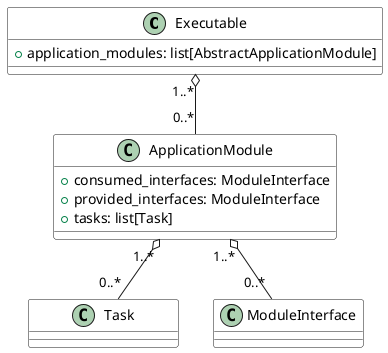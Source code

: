 @startuml cac-overview
skinparam MinClassWidth 150
skinparam  class {
    BackgroundColor  #FFFFFF
}

class Executable {
    +application_modules: list[AbstractApplicationModule]
}

class ApplicationModule {
    +consumed_interfaces: ModuleInterface
    +provided_interfaces: ModuleInterface
    +tasks: list[Task]
}

class Task

class ModuleInterface

Executable "1..*" o-- "0..*" ApplicationModule
ApplicationModule "1..*" o-- "0..*" Task
ApplicationModule "1..*" o-- "0..*" ModuleInterface
@enduml
